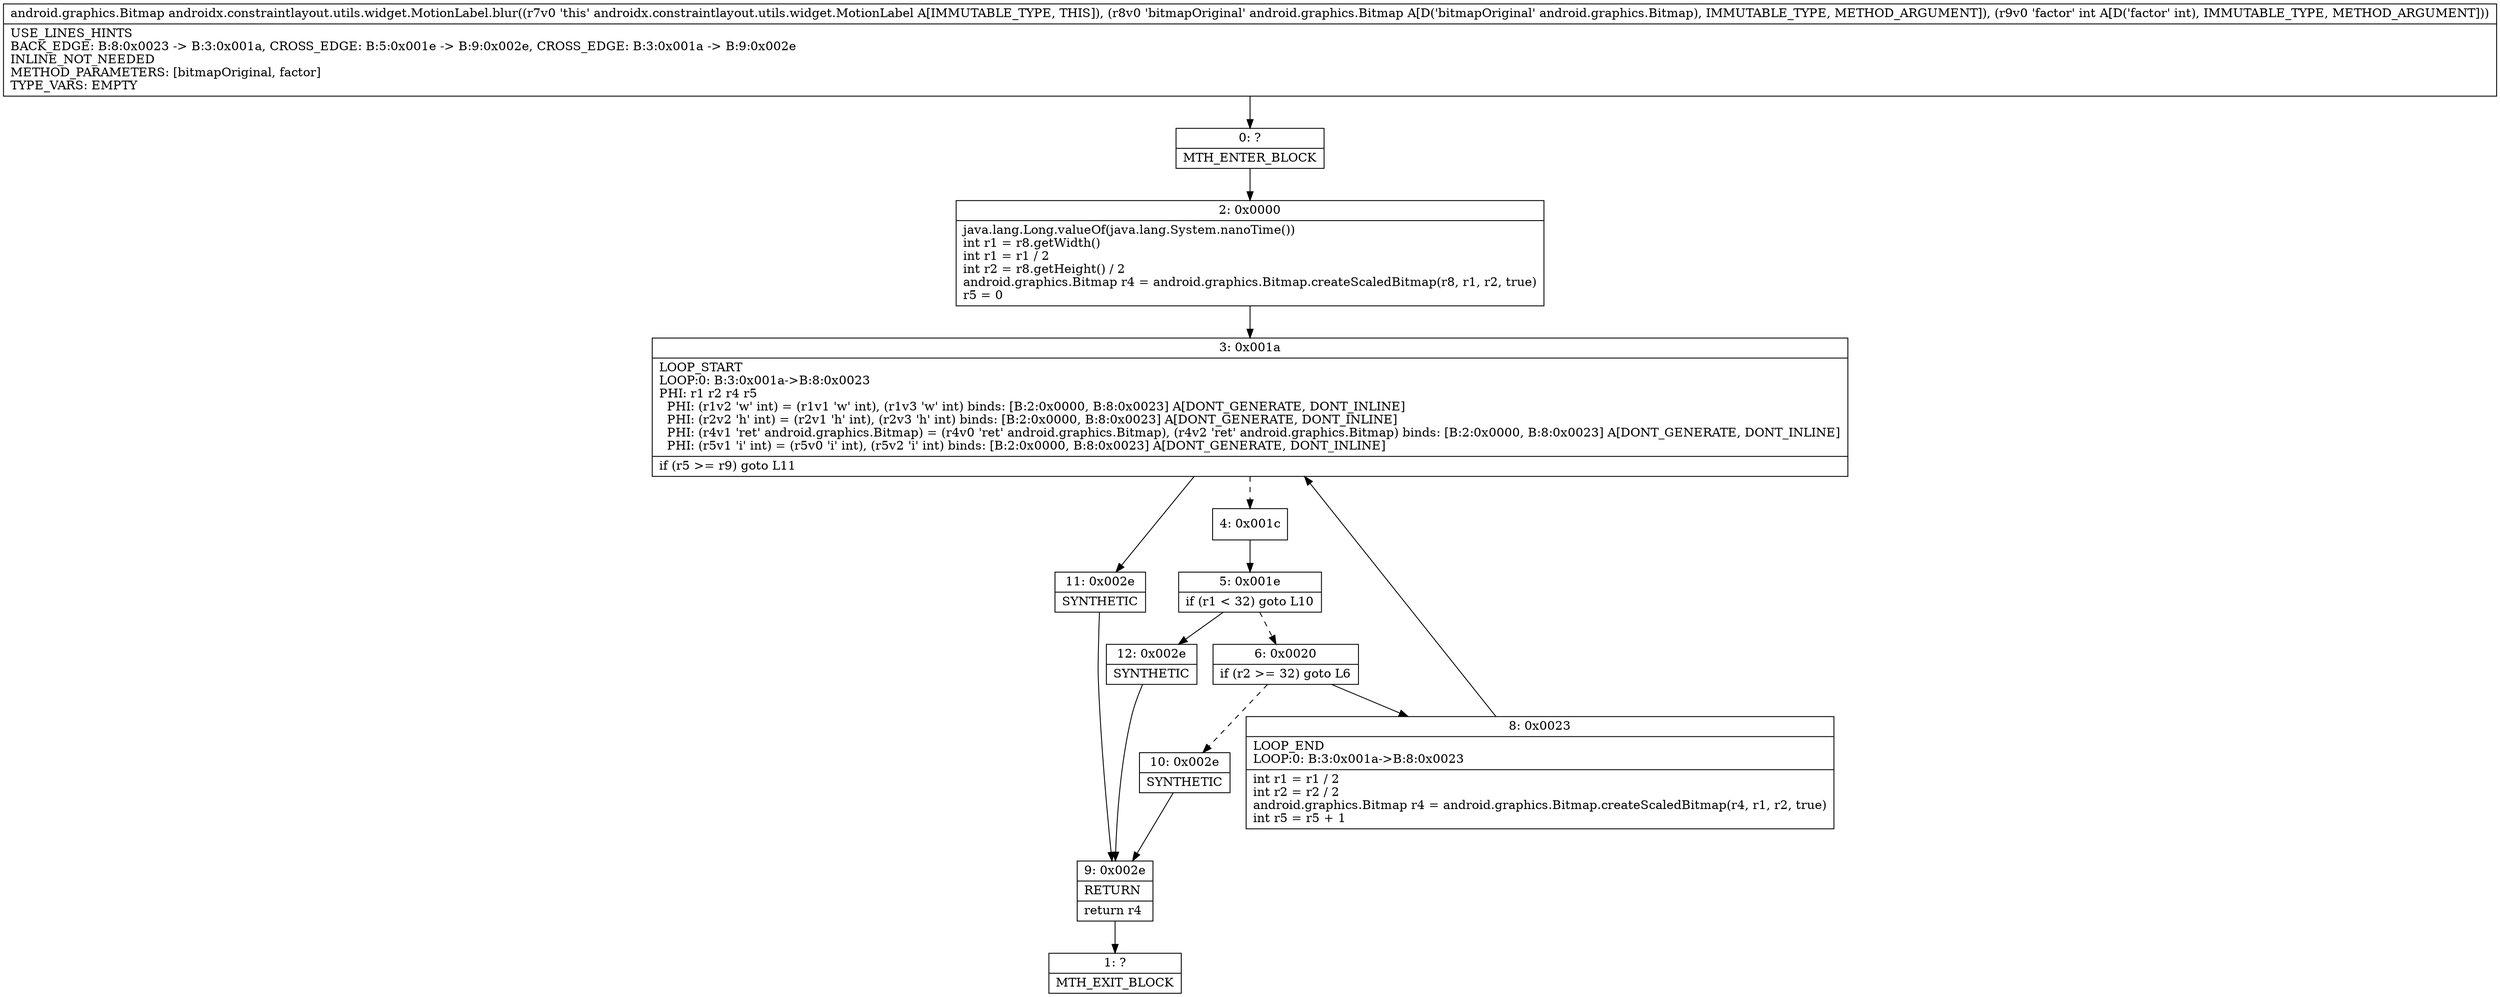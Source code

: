 digraph "CFG forandroidx.constraintlayout.utils.widget.MotionLabel.blur(Landroid\/graphics\/Bitmap;I)Landroid\/graphics\/Bitmap;" {
Node_0 [shape=record,label="{0\:\ ?|MTH_ENTER_BLOCK\l}"];
Node_2 [shape=record,label="{2\:\ 0x0000|java.lang.Long.valueOf(java.lang.System.nanoTime())\lint r1 = r8.getWidth()\lint r1 = r1 \/ 2\lint r2 = r8.getHeight() \/ 2\landroid.graphics.Bitmap r4 = android.graphics.Bitmap.createScaledBitmap(r8, r1, r2, true)\lr5 = 0\l}"];
Node_3 [shape=record,label="{3\:\ 0x001a|LOOP_START\lLOOP:0: B:3:0x001a\-\>B:8:0x0023\lPHI: r1 r2 r4 r5 \l  PHI: (r1v2 'w' int) = (r1v1 'w' int), (r1v3 'w' int) binds: [B:2:0x0000, B:8:0x0023] A[DONT_GENERATE, DONT_INLINE]\l  PHI: (r2v2 'h' int) = (r2v1 'h' int), (r2v3 'h' int) binds: [B:2:0x0000, B:8:0x0023] A[DONT_GENERATE, DONT_INLINE]\l  PHI: (r4v1 'ret' android.graphics.Bitmap) = (r4v0 'ret' android.graphics.Bitmap), (r4v2 'ret' android.graphics.Bitmap) binds: [B:2:0x0000, B:8:0x0023] A[DONT_GENERATE, DONT_INLINE]\l  PHI: (r5v1 'i' int) = (r5v0 'i' int), (r5v2 'i' int) binds: [B:2:0x0000, B:8:0x0023] A[DONT_GENERATE, DONT_INLINE]\l|if (r5 \>= r9) goto L11\l}"];
Node_4 [shape=record,label="{4\:\ 0x001c}"];
Node_5 [shape=record,label="{5\:\ 0x001e|if (r1 \< 32) goto L10\l}"];
Node_6 [shape=record,label="{6\:\ 0x0020|if (r2 \>= 32) goto L6\l}"];
Node_8 [shape=record,label="{8\:\ 0x0023|LOOP_END\lLOOP:0: B:3:0x001a\-\>B:8:0x0023\l|int r1 = r1 \/ 2\lint r2 = r2 \/ 2\landroid.graphics.Bitmap r4 = android.graphics.Bitmap.createScaledBitmap(r4, r1, r2, true)\lint r5 = r5 + 1\l}"];
Node_10 [shape=record,label="{10\:\ 0x002e|SYNTHETIC\l}"];
Node_9 [shape=record,label="{9\:\ 0x002e|RETURN\l|return r4\l}"];
Node_1 [shape=record,label="{1\:\ ?|MTH_EXIT_BLOCK\l}"];
Node_12 [shape=record,label="{12\:\ 0x002e|SYNTHETIC\l}"];
Node_11 [shape=record,label="{11\:\ 0x002e|SYNTHETIC\l}"];
MethodNode[shape=record,label="{android.graphics.Bitmap androidx.constraintlayout.utils.widget.MotionLabel.blur((r7v0 'this' androidx.constraintlayout.utils.widget.MotionLabel A[IMMUTABLE_TYPE, THIS]), (r8v0 'bitmapOriginal' android.graphics.Bitmap A[D('bitmapOriginal' android.graphics.Bitmap), IMMUTABLE_TYPE, METHOD_ARGUMENT]), (r9v0 'factor' int A[D('factor' int), IMMUTABLE_TYPE, METHOD_ARGUMENT]))  | USE_LINES_HINTS\lBACK_EDGE: B:8:0x0023 \-\> B:3:0x001a, CROSS_EDGE: B:5:0x001e \-\> B:9:0x002e, CROSS_EDGE: B:3:0x001a \-\> B:9:0x002e\lINLINE_NOT_NEEDED\lMETHOD_PARAMETERS: [bitmapOriginal, factor]\lTYPE_VARS: EMPTY\l}"];
MethodNode -> Node_0;Node_0 -> Node_2;
Node_2 -> Node_3;
Node_3 -> Node_4[style=dashed];
Node_3 -> Node_11;
Node_4 -> Node_5;
Node_5 -> Node_6[style=dashed];
Node_5 -> Node_12;
Node_6 -> Node_8;
Node_6 -> Node_10[style=dashed];
Node_8 -> Node_3;
Node_10 -> Node_9;
Node_9 -> Node_1;
Node_12 -> Node_9;
Node_11 -> Node_9;
}

